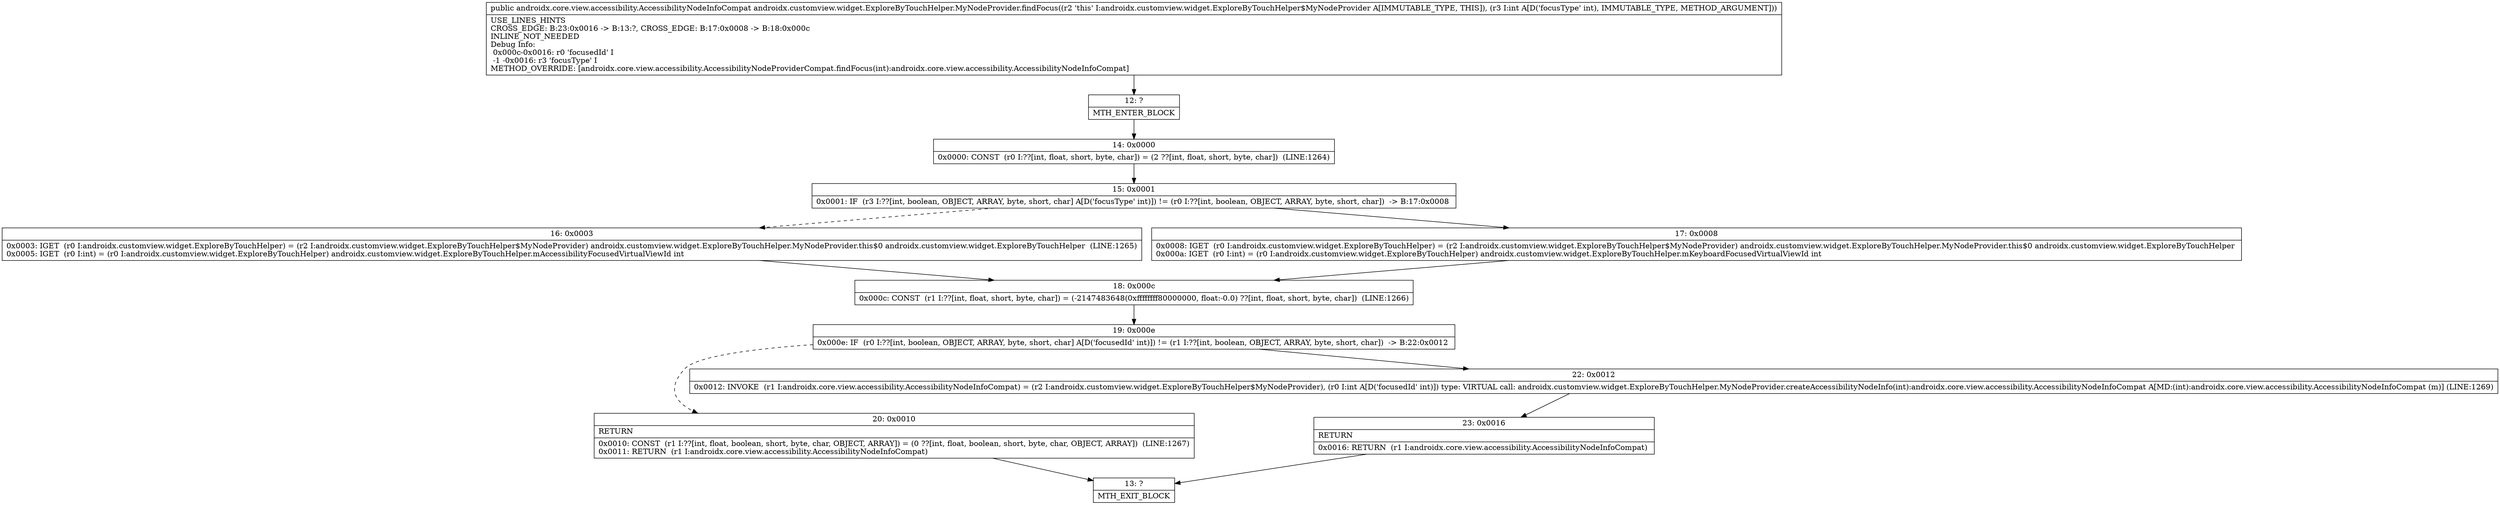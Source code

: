 digraph "CFG forandroidx.customview.widget.ExploreByTouchHelper.MyNodeProvider.findFocus(I)Landroidx\/core\/view\/accessibility\/AccessibilityNodeInfoCompat;" {
Node_12 [shape=record,label="{12\:\ ?|MTH_ENTER_BLOCK\l}"];
Node_14 [shape=record,label="{14\:\ 0x0000|0x0000: CONST  (r0 I:??[int, float, short, byte, char]) = (2 ??[int, float, short, byte, char])  (LINE:1264)\l}"];
Node_15 [shape=record,label="{15\:\ 0x0001|0x0001: IF  (r3 I:??[int, boolean, OBJECT, ARRAY, byte, short, char] A[D('focusType' int)]) != (r0 I:??[int, boolean, OBJECT, ARRAY, byte, short, char])  \-\> B:17:0x0008 \l}"];
Node_16 [shape=record,label="{16\:\ 0x0003|0x0003: IGET  (r0 I:androidx.customview.widget.ExploreByTouchHelper) = (r2 I:androidx.customview.widget.ExploreByTouchHelper$MyNodeProvider) androidx.customview.widget.ExploreByTouchHelper.MyNodeProvider.this$0 androidx.customview.widget.ExploreByTouchHelper  (LINE:1265)\l0x0005: IGET  (r0 I:int) = (r0 I:androidx.customview.widget.ExploreByTouchHelper) androidx.customview.widget.ExploreByTouchHelper.mAccessibilityFocusedVirtualViewId int \l}"];
Node_18 [shape=record,label="{18\:\ 0x000c|0x000c: CONST  (r1 I:??[int, float, short, byte, char]) = (\-2147483648(0xffffffff80000000, float:\-0.0) ??[int, float, short, byte, char])  (LINE:1266)\l}"];
Node_19 [shape=record,label="{19\:\ 0x000e|0x000e: IF  (r0 I:??[int, boolean, OBJECT, ARRAY, byte, short, char] A[D('focusedId' int)]) != (r1 I:??[int, boolean, OBJECT, ARRAY, byte, short, char])  \-\> B:22:0x0012 \l}"];
Node_20 [shape=record,label="{20\:\ 0x0010|RETURN\l|0x0010: CONST  (r1 I:??[int, float, boolean, short, byte, char, OBJECT, ARRAY]) = (0 ??[int, float, boolean, short, byte, char, OBJECT, ARRAY])  (LINE:1267)\l0x0011: RETURN  (r1 I:androidx.core.view.accessibility.AccessibilityNodeInfoCompat) \l}"];
Node_13 [shape=record,label="{13\:\ ?|MTH_EXIT_BLOCK\l}"];
Node_22 [shape=record,label="{22\:\ 0x0012|0x0012: INVOKE  (r1 I:androidx.core.view.accessibility.AccessibilityNodeInfoCompat) = (r2 I:androidx.customview.widget.ExploreByTouchHelper$MyNodeProvider), (r0 I:int A[D('focusedId' int)]) type: VIRTUAL call: androidx.customview.widget.ExploreByTouchHelper.MyNodeProvider.createAccessibilityNodeInfo(int):androidx.core.view.accessibility.AccessibilityNodeInfoCompat A[MD:(int):androidx.core.view.accessibility.AccessibilityNodeInfoCompat (m)] (LINE:1269)\l}"];
Node_23 [shape=record,label="{23\:\ 0x0016|RETURN\l|0x0016: RETURN  (r1 I:androidx.core.view.accessibility.AccessibilityNodeInfoCompat) \l}"];
Node_17 [shape=record,label="{17\:\ 0x0008|0x0008: IGET  (r0 I:androidx.customview.widget.ExploreByTouchHelper) = (r2 I:androidx.customview.widget.ExploreByTouchHelper$MyNodeProvider) androidx.customview.widget.ExploreByTouchHelper.MyNodeProvider.this$0 androidx.customview.widget.ExploreByTouchHelper \l0x000a: IGET  (r0 I:int) = (r0 I:androidx.customview.widget.ExploreByTouchHelper) androidx.customview.widget.ExploreByTouchHelper.mKeyboardFocusedVirtualViewId int \l}"];
MethodNode[shape=record,label="{public androidx.core.view.accessibility.AccessibilityNodeInfoCompat androidx.customview.widget.ExploreByTouchHelper.MyNodeProvider.findFocus((r2 'this' I:androidx.customview.widget.ExploreByTouchHelper$MyNodeProvider A[IMMUTABLE_TYPE, THIS]), (r3 I:int A[D('focusType' int), IMMUTABLE_TYPE, METHOD_ARGUMENT]))  | USE_LINES_HINTS\lCROSS_EDGE: B:23:0x0016 \-\> B:13:?, CROSS_EDGE: B:17:0x0008 \-\> B:18:0x000c\lINLINE_NOT_NEEDED\lDebug Info:\l  0x000c\-0x0016: r0 'focusedId' I\l  \-1 \-0x0016: r3 'focusType' I\lMETHOD_OVERRIDE: [androidx.core.view.accessibility.AccessibilityNodeProviderCompat.findFocus(int):androidx.core.view.accessibility.AccessibilityNodeInfoCompat]\l}"];
MethodNode -> Node_12;Node_12 -> Node_14;
Node_14 -> Node_15;
Node_15 -> Node_16[style=dashed];
Node_15 -> Node_17;
Node_16 -> Node_18;
Node_18 -> Node_19;
Node_19 -> Node_20[style=dashed];
Node_19 -> Node_22;
Node_20 -> Node_13;
Node_22 -> Node_23;
Node_23 -> Node_13;
Node_17 -> Node_18;
}

